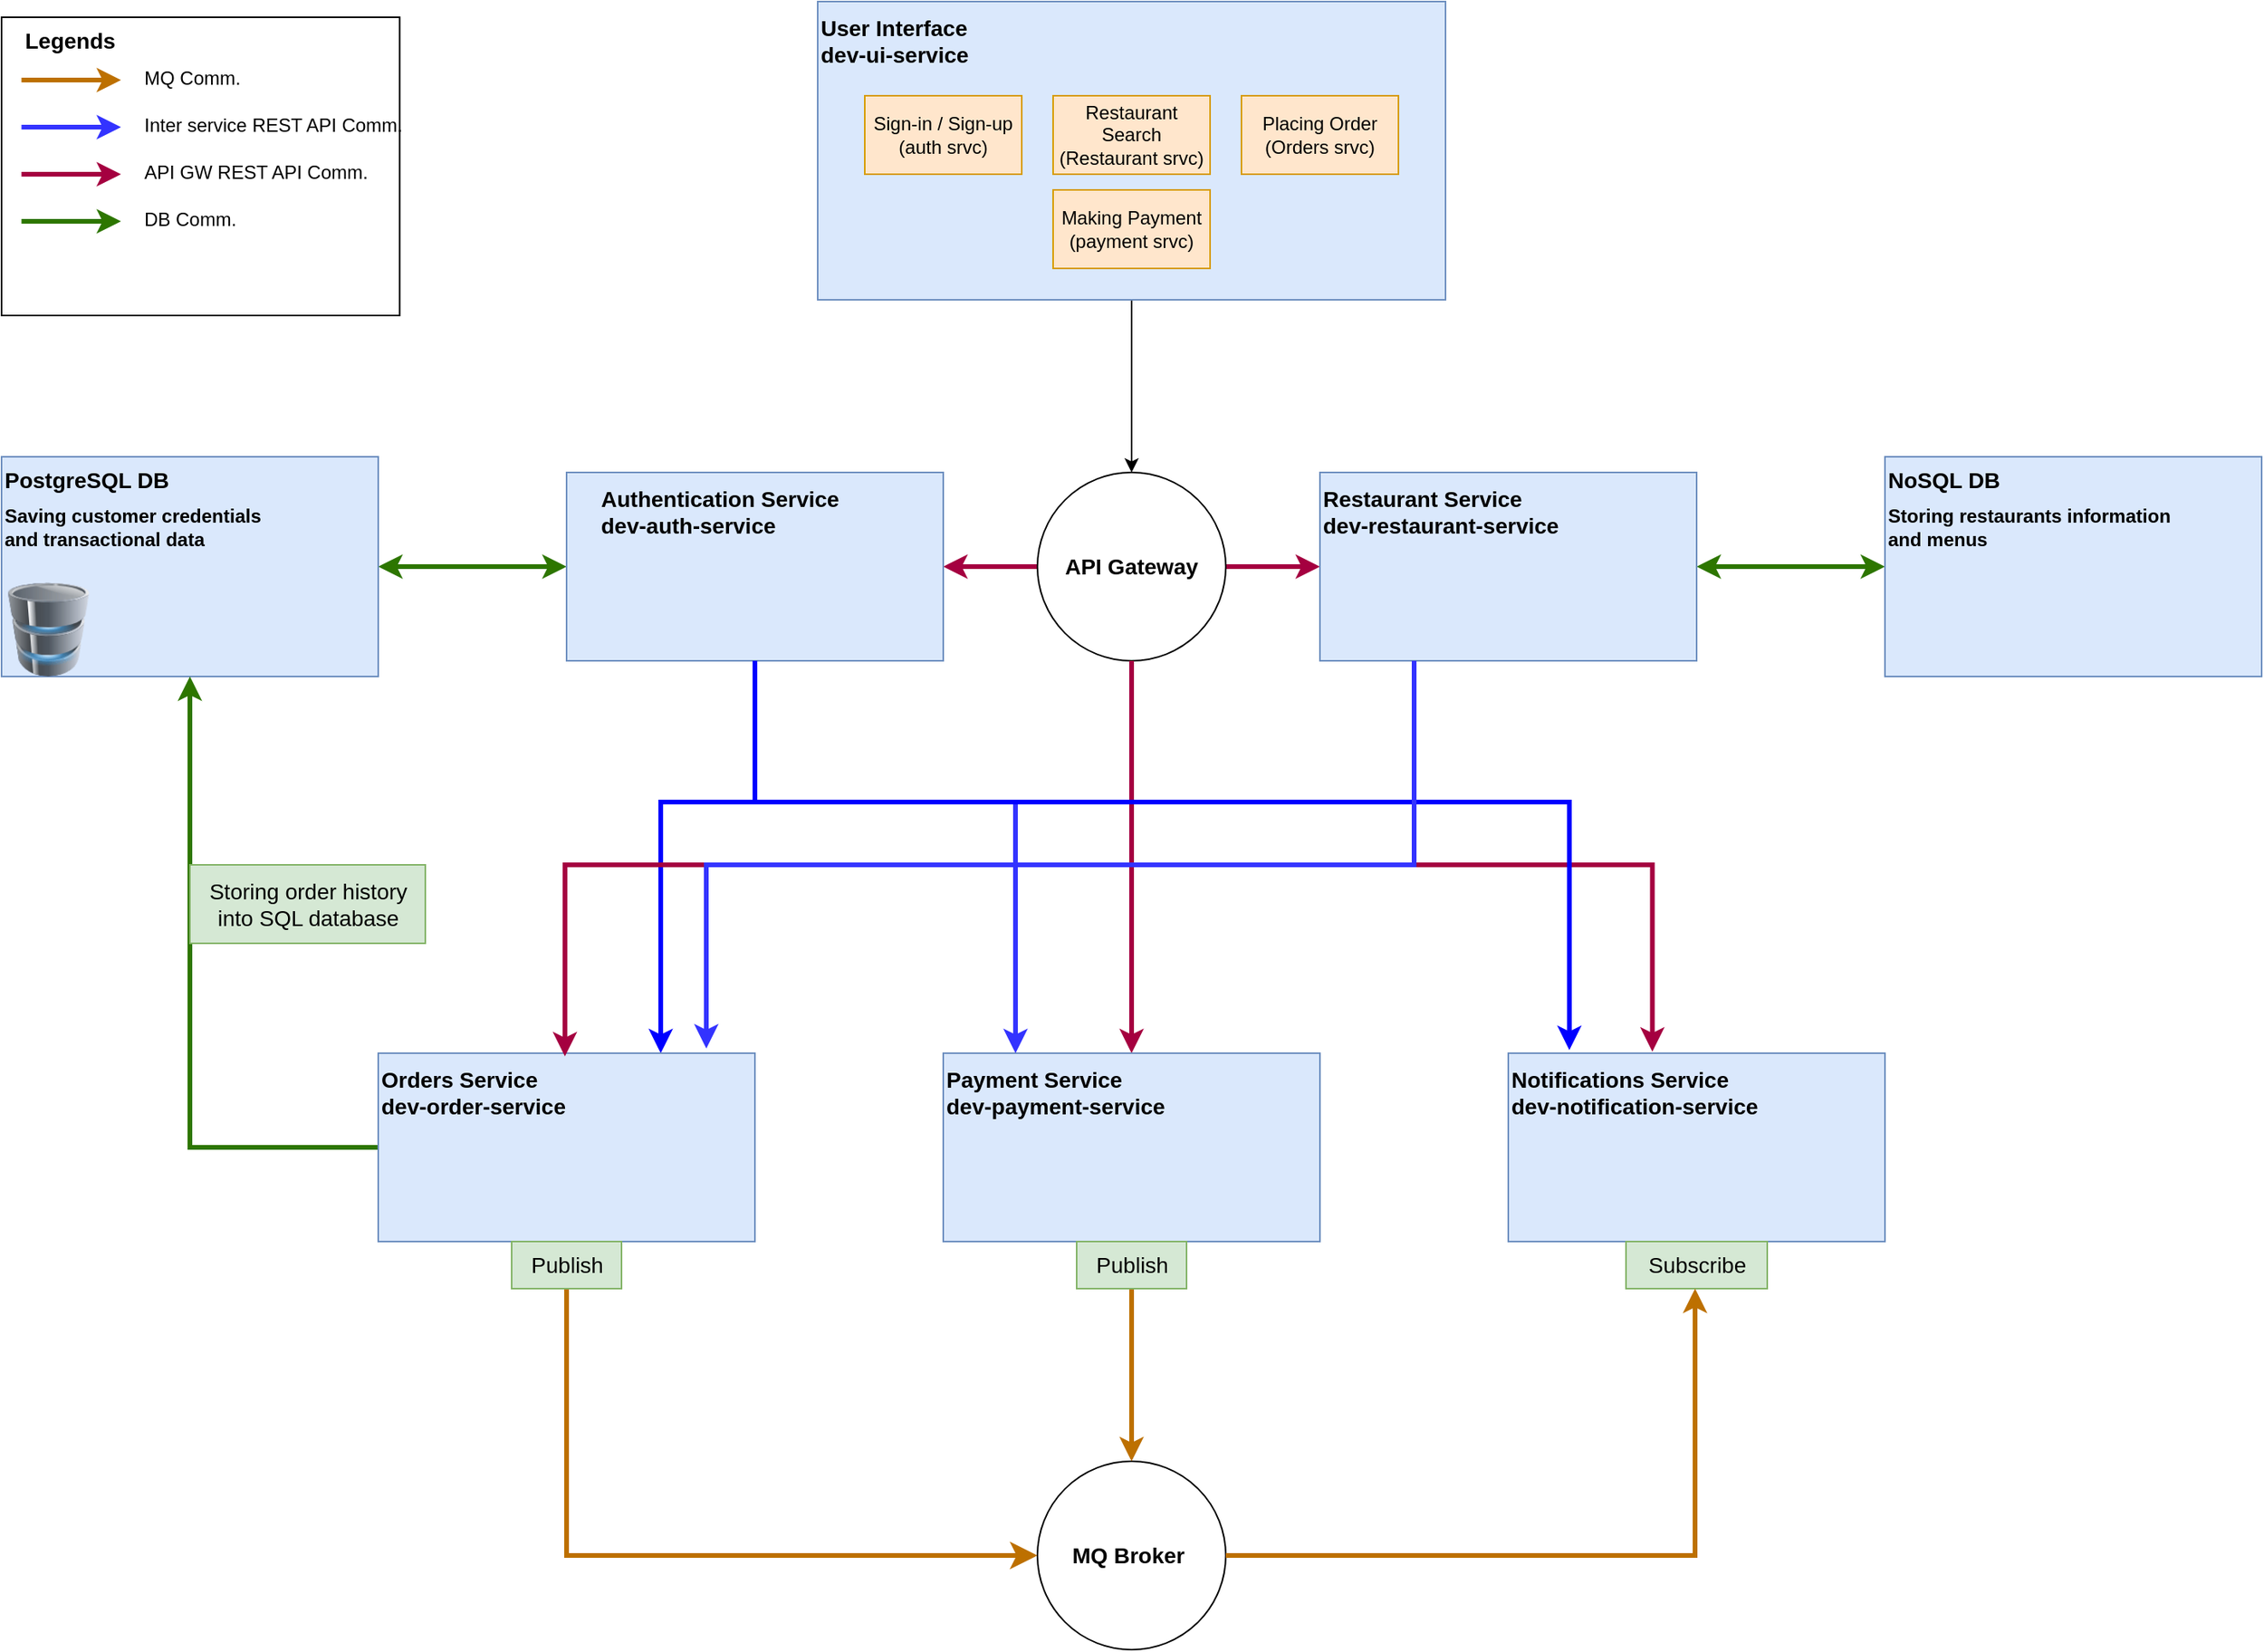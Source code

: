 <mxfile version="25.0.3">
  <diagram name="Page-1" id="xe9Eyi5xWzuj56qyQbED">
    <mxGraphModel dx="2570" dy="1049" grid="1" gridSize="10" guides="1" tooltips="1" connect="1" arrows="1" fold="1" page="1" pageScale="1" pageWidth="850" pageHeight="1100" math="0" shadow="0">
      <root>
        <mxCell id="0" />
        <mxCell id="1" parent="0" />
        <mxCell id="luljxV-kUhQ4hvASBTv3-33" style="edgeStyle=orthogonalEdgeStyle;rounded=0;orthogonalLoop=1;jettySize=auto;html=1;entryX=0.5;entryY=0;entryDx=0;entryDy=0;" edge="1" parent="1" source="luljxV-kUhQ4hvASBTv3-30" target="luljxV-kUhQ4hvASBTv3-32">
          <mxGeometry relative="1" as="geometry" />
        </mxCell>
        <mxCell id="luljxV-kUhQ4hvASBTv3-30" value="" style="rounded=0;whiteSpace=wrap;html=1;fillColor=#dae8fc;strokeColor=#6c8ebf;" vertex="1" parent="1">
          <mxGeometry x="280" y="370" width="400" height="190" as="geometry" />
        </mxCell>
        <mxCell id="luljxV-kUhQ4hvASBTv3-31" value="User Interface&lt;div&gt;dev-ui-service&lt;/div&gt;" style="text;html=1;align=left;verticalAlign=middle;resizable=0;points=[];autosize=1;strokeColor=none;fillColor=none;fontSize=14;fontStyle=1" vertex="1" parent="1">
          <mxGeometry x="280" y="370" width="110" height="50" as="geometry" />
        </mxCell>
        <mxCell id="luljxV-kUhQ4hvASBTv3-40" style="edgeStyle=orthogonalEdgeStyle;rounded=0;orthogonalLoop=1;jettySize=auto;html=1;entryX=1;entryY=0.5;entryDx=0;entryDy=0;fillColor=#d80073;strokeColor=#A50040;strokeWidth=3;" edge="1" parent="1" source="luljxV-kUhQ4hvASBTv3-32" target="luljxV-kUhQ4hvASBTv3-38">
          <mxGeometry relative="1" as="geometry" />
        </mxCell>
        <mxCell id="luljxV-kUhQ4hvASBTv3-52" style="edgeStyle=orthogonalEdgeStyle;rounded=0;orthogonalLoop=1;jettySize=auto;html=1;entryX=0;entryY=0.5;entryDx=0;entryDy=0;strokeWidth=3;fillColor=#d80073;strokeColor=#A50040;" edge="1" parent="1" source="luljxV-kUhQ4hvASBTv3-32" target="luljxV-kUhQ4hvASBTv3-46">
          <mxGeometry relative="1" as="geometry" />
        </mxCell>
        <mxCell id="luljxV-kUhQ4hvASBTv3-61" style="edgeStyle=orthogonalEdgeStyle;rounded=0;orthogonalLoop=1;jettySize=auto;html=1;entryX=0.5;entryY=0;entryDx=0;entryDy=0;fillColor=#d80073;strokeColor=#A50040;strokeWidth=3;" edge="1" parent="1" source="luljxV-kUhQ4hvASBTv3-32" target="luljxV-kUhQ4hvASBTv3-59">
          <mxGeometry relative="1" as="geometry" />
        </mxCell>
        <mxCell id="luljxV-kUhQ4hvASBTv3-32" value="API Gateway" style="ellipse;whiteSpace=wrap;html=1;aspect=fixed;fontSize=14;fontStyle=1" vertex="1" parent="1">
          <mxGeometry x="420" y="670" width="120" height="120" as="geometry" />
        </mxCell>
        <mxCell id="luljxV-kUhQ4hvASBTv3-34" value="Sign-in / Sign-up&lt;div&gt;(auth srvc)&lt;/div&gt;" style="whiteSpace=wrap;html=1;fillColor=#ffe6cc;strokeColor=#d79b00;" vertex="1" parent="1">
          <mxGeometry x="310" y="430" width="100" height="50" as="geometry" />
        </mxCell>
        <mxCell id="luljxV-kUhQ4hvASBTv3-35" value="Restaurant Search (Restaurant srvc)" style="whiteSpace=wrap;html=1;fillColor=#ffe6cc;strokeColor=#d79b00;" vertex="1" parent="1">
          <mxGeometry x="430" y="430" width="100" height="50" as="geometry" />
        </mxCell>
        <mxCell id="luljxV-kUhQ4hvASBTv3-36" value="Placing Order&lt;div&gt;(Orders srvc)&lt;/div&gt;" style="whiteSpace=wrap;html=1;fillColor=#ffe6cc;strokeColor=#d79b00;" vertex="1" parent="1">
          <mxGeometry x="550" y="430" width="100" height="50" as="geometry" />
        </mxCell>
        <mxCell id="luljxV-kUhQ4hvASBTv3-37" value="Making Payment&lt;div&gt;(payment srvc)&lt;/div&gt;" style="whiteSpace=wrap;html=1;fillColor=#ffe6cc;strokeColor=#d79b00;" vertex="1" parent="1">
          <mxGeometry x="430" y="490" width="100" height="50" as="geometry" />
        </mxCell>
        <mxCell id="luljxV-kUhQ4hvASBTv3-45" style="edgeStyle=orthogonalEdgeStyle;rounded=0;orthogonalLoop=1;jettySize=auto;html=1;startArrow=classic;startFill=1;entryX=1;entryY=0.5;entryDx=0;entryDy=0;fillColor=#60a917;strokeColor=#2D7600;strokeWidth=3;" edge="1" parent="1" source="luljxV-kUhQ4hvASBTv3-38" target="luljxV-kUhQ4hvASBTv3-42">
          <mxGeometry relative="1" as="geometry">
            <mxPoint x="30" y="730" as="targetPoint" />
          </mxGeometry>
        </mxCell>
        <mxCell id="luljxV-kUhQ4hvASBTv3-73" style="edgeStyle=orthogonalEdgeStyle;rounded=0;orthogonalLoop=1;jettySize=auto;html=1;entryX=0.75;entryY=0;entryDx=0;entryDy=0;strokeColor=#0000FF;strokeWidth=3;" edge="1" parent="1" source="luljxV-kUhQ4hvASBTv3-38" target="luljxV-kUhQ4hvASBTv3-54">
          <mxGeometry relative="1" as="geometry">
            <Array as="points">
              <mxPoint x="240" y="880" />
              <mxPoint x="180" y="880" />
            </Array>
          </mxGeometry>
        </mxCell>
        <mxCell id="luljxV-kUhQ4hvASBTv3-38" value="" style="rounded=0;whiteSpace=wrap;html=1;fillColor=#dae8fc;strokeColor=#6c8ebf;" vertex="1" parent="1">
          <mxGeometry x="120" y="670" width="240" height="120" as="geometry" />
        </mxCell>
        <mxCell id="luljxV-kUhQ4hvASBTv3-39" value="Authentication Service&lt;div&gt;dev-auth-service&lt;/div&gt;" style="text;html=1;align=left;verticalAlign=middle;resizable=0;points=[];autosize=1;strokeColor=none;fillColor=none;fontSize=14;fontStyle=1" vertex="1" parent="1">
          <mxGeometry x="140" y="670" width="160" height="50" as="geometry" />
        </mxCell>
        <mxCell id="luljxV-kUhQ4hvASBTv3-43" value="" style="group" vertex="1" connectable="0" parent="1">
          <mxGeometry x="-240" y="660" width="240" height="140" as="geometry" />
        </mxCell>
        <mxCell id="luljxV-kUhQ4hvASBTv3-42" value="" style="rounded=0;whiteSpace=wrap;html=1;fillColor=#dae8fc;strokeColor=#6c8ebf;" vertex="1" parent="luljxV-kUhQ4hvASBTv3-43">
          <mxGeometry width="240" height="140" as="geometry" />
        </mxCell>
        <mxCell id="luljxV-kUhQ4hvASBTv3-41" value="" style="image;html=1;image=img/lib/clip_art/computers/Database_128x128.png" vertex="1" parent="luljxV-kUhQ4hvASBTv3-43">
          <mxGeometry y="80" width="60" height="60" as="geometry" />
        </mxCell>
        <mxCell id="luljxV-kUhQ4hvASBTv3-44" value="PostgreSQL DB" style="text;html=1;align=left;verticalAlign=middle;resizable=0;points=[];autosize=1;strokeColor=none;fillColor=none;fontSize=14;fontStyle=1" vertex="1" parent="luljxV-kUhQ4hvASBTv3-43">
          <mxGeometry width="120" height="30" as="geometry" />
        </mxCell>
        <mxCell id="luljxV-kUhQ4hvASBTv3-48" value="Saving customer credentials&lt;div&gt;and transactional data&lt;/div&gt;" style="text;html=1;align=left;verticalAlign=middle;resizable=0;points=[];autosize=1;strokeColor=none;fillColor=none;fontStyle=1" vertex="1" parent="luljxV-kUhQ4hvASBTv3-43">
          <mxGeometry y="25" width="170" height="40" as="geometry" />
        </mxCell>
        <mxCell id="luljxV-kUhQ4hvASBTv3-53" style="edgeStyle=orthogonalEdgeStyle;rounded=0;orthogonalLoop=1;jettySize=auto;html=1;entryX=0;entryY=0.5;entryDx=0;entryDy=0;startArrow=classic;startFill=1;fillColor=#60a917;strokeColor=#2D7600;strokeWidth=3;" edge="1" parent="1" source="luljxV-kUhQ4hvASBTv3-46" target="luljxV-kUhQ4hvASBTv3-49">
          <mxGeometry relative="1" as="geometry" />
        </mxCell>
        <mxCell id="luljxV-kUhQ4hvASBTv3-46" value="" style="rounded=0;whiteSpace=wrap;html=1;fillColor=#dae8fc;strokeColor=#6c8ebf;" vertex="1" parent="1">
          <mxGeometry x="600" y="670" width="240" height="120" as="geometry" />
        </mxCell>
        <mxCell id="luljxV-kUhQ4hvASBTv3-47" value="Restaurant Service&lt;div&gt;dev-restaurant-service&lt;/div&gt;" style="text;html=1;align=left;verticalAlign=middle;resizable=0;points=[];autosize=1;strokeColor=none;fillColor=none;fontSize=14;fontStyle=1" vertex="1" parent="1">
          <mxGeometry x="600" y="670" width="160" height="50" as="geometry" />
        </mxCell>
        <mxCell id="luljxV-kUhQ4hvASBTv3-49" value="" style="rounded=0;whiteSpace=wrap;html=1;fillColor=#dae8fc;strokeColor=#6c8ebf;" vertex="1" parent="1">
          <mxGeometry x="960" y="660" width="240" height="140" as="geometry" />
        </mxCell>
        <mxCell id="luljxV-kUhQ4hvASBTv3-50" value="NoSQL DB" style="text;html=1;align=left;verticalAlign=middle;resizable=0;points=[];autosize=1;strokeColor=none;fillColor=none;fontSize=14;fontStyle=1" vertex="1" parent="1">
          <mxGeometry x="960" y="660" width="90" height="30" as="geometry" />
        </mxCell>
        <mxCell id="luljxV-kUhQ4hvASBTv3-51" value="Storing restaurants information&lt;div&gt;and menus&lt;/div&gt;" style="text;html=1;align=left;verticalAlign=middle;resizable=0;points=[];autosize=1;strokeColor=none;fillColor=none;fontStyle=1" vertex="1" parent="1">
          <mxGeometry x="960" y="685" width="190" height="40" as="geometry" />
        </mxCell>
        <mxCell id="luljxV-kUhQ4hvASBTv3-57" style="edgeStyle=orthogonalEdgeStyle;rounded=0;orthogonalLoop=1;jettySize=auto;html=1;entryX=0.5;entryY=1;entryDx=0;entryDy=0;fillColor=#60a917;strokeColor=#2D7600;strokeWidth=3;" edge="1" parent="1" source="luljxV-kUhQ4hvASBTv3-54" target="luljxV-kUhQ4hvASBTv3-42">
          <mxGeometry relative="1" as="geometry">
            <Array as="points">
              <mxPoint x="-120" y="1100" />
            </Array>
          </mxGeometry>
        </mxCell>
        <mxCell id="luljxV-kUhQ4hvASBTv3-54" value="" style="rounded=0;whiteSpace=wrap;html=1;fillColor=#dae8fc;strokeColor=#6c8ebf;" vertex="1" parent="1">
          <mxGeometry y="1040" width="240" height="120" as="geometry" />
        </mxCell>
        <mxCell id="luljxV-kUhQ4hvASBTv3-55" value="Orders Service&lt;div&gt;dev-order-service&lt;/div&gt;" style="text;html=1;align=left;verticalAlign=middle;resizable=0;points=[];autosize=1;strokeColor=none;fillColor=none;fontSize=14;fontStyle=1" vertex="1" parent="1">
          <mxGeometry y="1040" width="130" height="50" as="geometry" />
        </mxCell>
        <mxCell id="luljxV-kUhQ4hvASBTv3-56" style="edgeStyle=orthogonalEdgeStyle;rounded=0;orthogonalLoop=1;jettySize=auto;html=1;entryX=0.915;entryY=0.04;entryDx=0;entryDy=0;entryPerimeter=0;fillColor=#d80073;strokeColor=#A50040;strokeWidth=3;" edge="1" parent="1" source="luljxV-kUhQ4hvASBTv3-32" target="luljxV-kUhQ4hvASBTv3-55">
          <mxGeometry relative="1" as="geometry">
            <Array as="points">
              <mxPoint x="480" y="920" />
              <mxPoint x="119" y="920" />
            </Array>
          </mxGeometry>
        </mxCell>
        <mxCell id="luljxV-kUhQ4hvASBTv3-58" value="&lt;font style=&quot;font-size: 14px;&quot;&gt;Storing order history&lt;/font&gt;&lt;div&gt;&lt;font style=&quot;font-size: 14px;&quot;&gt;into SQL database&lt;/font&gt;&lt;/div&gt;" style="text;html=1;align=center;verticalAlign=middle;resizable=0;points=[];autosize=1;strokeColor=#82b366;fillColor=#d5e8d4;" vertex="1" parent="1">
          <mxGeometry x="-120" y="920" width="150" height="50" as="geometry" />
        </mxCell>
        <mxCell id="luljxV-kUhQ4hvASBTv3-59" value="" style="rounded=0;whiteSpace=wrap;html=1;fillColor=#dae8fc;strokeColor=#6c8ebf;" vertex="1" parent="1">
          <mxGeometry x="360" y="1040" width="240" height="120" as="geometry" />
        </mxCell>
        <mxCell id="luljxV-kUhQ4hvASBTv3-60" value="Payment Service&lt;div&gt;dev-payment-service&lt;/div&gt;" style="text;html=1;align=left;verticalAlign=middle;resizable=0;points=[];autosize=1;strokeColor=none;fillColor=none;fontSize=14;fontStyle=1" vertex="1" parent="1">
          <mxGeometry x="360" y="1040" width="150" height="50" as="geometry" />
        </mxCell>
        <mxCell id="luljxV-kUhQ4hvASBTv3-62" value="" style="rounded=0;whiteSpace=wrap;html=1;fillColor=#dae8fc;strokeColor=#6c8ebf;" vertex="1" parent="1">
          <mxGeometry x="720" y="1040" width="240" height="120" as="geometry" />
        </mxCell>
        <mxCell id="luljxV-kUhQ4hvASBTv3-63" value="Notifications Service&lt;div&gt;dev-notification-service&lt;/div&gt;" style="text;html=1;align=left;verticalAlign=middle;resizable=0;points=[];autosize=1;strokeColor=none;fillColor=none;fontSize=14;fontStyle=1" vertex="1" parent="1">
          <mxGeometry x="720" y="1040" width="170" height="50" as="geometry" />
        </mxCell>
        <mxCell id="luljxV-kUhQ4hvASBTv3-64" style="edgeStyle=orthogonalEdgeStyle;rounded=0;orthogonalLoop=1;jettySize=auto;html=1;entryX=0.54;entryY=-0.02;entryDx=0;entryDy=0;entryPerimeter=0;fillColor=#d80073;strokeColor=#A50040;strokeWidth=3;" edge="1" parent="1" source="luljxV-kUhQ4hvASBTv3-32" target="luljxV-kUhQ4hvASBTv3-63">
          <mxGeometry relative="1" as="geometry">
            <Array as="points">
              <mxPoint x="480" y="920" />
              <mxPoint x="812" y="920" />
            </Array>
          </mxGeometry>
        </mxCell>
        <mxCell id="luljxV-kUhQ4hvASBTv3-65" value="MQ Broker&amp;nbsp;" style="ellipse;whiteSpace=wrap;html=1;aspect=fixed;fontSize=14;fontStyle=1" vertex="1" parent="1">
          <mxGeometry x="420" y="1300" width="120" height="120" as="geometry" />
        </mxCell>
        <mxCell id="luljxV-kUhQ4hvASBTv3-67" value="&lt;span style=&quot;font-size: 14px;&quot;&gt;Subscribe&lt;/span&gt;" style="text;html=1;align=center;verticalAlign=middle;resizable=0;points=[];autosize=1;strokeColor=#82b366;fillColor=#d5e8d4;" vertex="1" parent="1">
          <mxGeometry x="795" y="1160" width="90" height="30" as="geometry" />
        </mxCell>
        <mxCell id="luljxV-kUhQ4hvASBTv3-69" style="edgeStyle=orthogonalEdgeStyle;rounded=0;orthogonalLoop=1;jettySize=auto;html=1;strokeWidth=3;fillColor=#f0a30a;strokeColor=#BD7000;" edge="1" parent="1" source="luljxV-kUhQ4hvASBTv3-68" target="luljxV-kUhQ4hvASBTv3-65">
          <mxGeometry relative="1" as="geometry" />
        </mxCell>
        <mxCell id="luljxV-kUhQ4hvASBTv3-68" value="&lt;span style=&quot;font-size: 14px;&quot;&gt;Publish&lt;/span&gt;" style="text;html=1;align=center;verticalAlign=middle;resizable=0;points=[];autosize=1;strokeColor=#82b366;fillColor=#d5e8d4;" vertex="1" parent="1">
          <mxGeometry x="445" y="1160" width="70" height="30" as="geometry" />
        </mxCell>
        <mxCell id="luljxV-kUhQ4hvASBTv3-71" style="edgeStyle=orthogonalEdgeStyle;rounded=0;orthogonalLoop=1;jettySize=auto;html=1;entryX=0;entryY=0.5;entryDx=0;entryDy=0;endSize=8;fillColor=#f0a30a;strokeColor=#BD7000;strokeWidth=3;" edge="1" parent="1" source="luljxV-kUhQ4hvASBTv3-70" target="luljxV-kUhQ4hvASBTv3-65">
          <mxGeometry relative="1" as="geometry">
            <Array as="points">
              <mxPoint x="120" y="1360" />
            </Array>
          </mxGeometry>
        </mxCell>
        <mxCell id="luljxV-kUhQ4hvASBTv3-70" value="&lt;span style=&quot;font-size: 14px;&quot;&gt;Publish&lt;/span&gt;" style="text;html=1;align=center;verticalAlign=middle;resizable=0;points=[];autosize=1;strokeColor=#82b366;fillColor=#d5e8d4;" vertex="1" parent="1">
          <mxGeometry x="85" y="1160" width="70" height="30" as="geometry" />
        </mxCell>
        <mxCell id="luljxV-kUhQ4hvASBTv3-72" style="edgeStyle=orthogonalEdgeStyle;rounded=0;orthogonalLoop=1;jettySize=auto;html=1;entryX=0.489;entryY=1;entryDx=0;entryDy=0;entryPerimeter=0;fillColor=#f0a30a;strokeColor=#BD7000;strokeWidth=3;" edge="1" parent="1" source="luljxV-kUhQ4hvASBTv3-65" target="luljxV-kUhQ4hvASBTv3-67">
          <mxGeometry relative="1" as="geometry" />
        </mxCell>
        <mxCell id="luljxV-kUhQ4hvASBTv3-74" style="edgeStyle=orthogonalEdgeStyle;rounded=0;orthogonalLoop=1;jettySize=auto;html=1;exitX=0.5;exitY=1;exitDx=0;exitDy=0;entryX=0.307;entryY=0;entryDx=0;entryDy=0;entryPerimeter=0;fillColor=#0050ef;strokeColor=#3333FF;strokeWidth=3;" edge="1" parent="1" source="luljxV-kUhQ4hvASBTv3-38" target="luljxV-kUhQ4hvASBTv3-60">
          <mxGeometry relative="1" as="geometry">
            <Array as="points">
              <mxPoint x="240" y="880" />
              <mxPoint x="406" y="880" />
              <mxPoint x="410" y="910" />
            </Array>
          </mxGeometry>
        </mxCell>
        <mxCell id="luljxV-kUhQ4hvASBTv3-75" style="edgeStyle=orthogonalEdgeStyle;rounded=0;orthogonalLoop=1;jettySize=auto;html=1;exitX=0.5;exitY=1;exitDx=0;exitDy=0;entryX=0.229;entryY=-0.04;entryDx=0;entryDy=0;entryPerimeter=0;strokeColor=#0000FF;strokeWidth=3;" edge="1" parent="1" source="luljxV-kUhQ4hvASBTv3-38" target="luljxV-kUhQ4hvASBTv3-63">
          <mxGeometry relative="1" as="geometry">
            <Array as="points">
              <mxPoint x="240" y="880" />
              <mxPoint x="759" y="880" />
            </Array>
          </mxGeometry>
        </mxCell>
        <mxCell id="luljxV-kUhQ4hvASBTv3-76" style="edgeStyle=orthogonalEdgeStyle;rounded=0;orthogonalLoop=1;jettySize=auto;html=1;exitX=0.25;exitY=1;exitDx=0;exitDy=0;entryX=0.871;entryY=-0.025;entryDx=0;entryDy=0;entryPerimeter=0;fillColor=#0050ef;strokeColor=#3333FF;strokeWidth=3;" edge="1" parent="1" source="luljxV-kUhQ4hvASBTv3-46" target="luljxV-kUhQ4hvASBTv3-54">
          <mxGeometry relative="1" as="geometry">
            <Array as="points">
              <mxPoint x="660" y="920" />
              <mxPoint x="209" y="920" />
            </Array>
          </mxGeometry>
        </mxCell>
        <mxCell id="luljxV-kUhQ4hvASBTv3-79" value="" style="group" vertex="1" connectable="0" parent="1">
          <mxGeometry x="-240" y="380" width="278.784" height="190" as="geometry" />
        </mxCell>
        <mxCell id="luljxV-kUhQ4hvASBTv3-88" value="" style="group" vertex="1" connectable="0" parent="luljxV-kUhQ4hvASBTv3-79">
          <mxGeometry width="258.784" height="190" as="geometry" />
        </mxCell>
        <mxCell id="luljxV-kUhQ4hvASBTv3-77" value="" style="rounded=0;whiteSpace=wrap;html=1;" vertex="1" parent="luljxV-kUhQ4hvASBTv3-88">
          <mxGeometry width="253.659" height="190" as="geometry" />
        </mxCell>
        <mxCell id="luljxV-kUhQ4hvASBTv3-78" value="Legends" style="text;html=1;align=left;verticalAlign=middle;resizable=0;points=[];autosize=1;strokeColor=none;fillColor=none;fontStyle=1;fontSize=14;" vertex="1" parent="luljxV-kUhQ4hvASBTv3-88">
          <mxGeometry x="12.683" width="80" height="30" as="geometry" />
        </mxCell>
        <mxCell id="luljxV-kUhQ4hvASBTv3-80" style="edgeStyle=orthogonalEdgeStyle;rounded=0;orthogonalLoop=1;jettySize=auto;html=1;strokeWidth=3;fillColor=#f0a30a;strokeColor=#BD7000;jumpStyle=none;" edge="1" parent="luljxV-kUhQ4hvASBTv3-88">
          <mxGeometry relative="1" as="geometry">
            <mxPoint x="12.683" y="39.999" as="sourcePoint" />
            <mxPoint x="76.098" y="39.999" as="targetPoint" />
            <Array as="points">
              <mxPoint x="12.683" y="39.999" />
              <mxPoint x="12.683" y="39.999" />
            </Array>
          </mxGeometry>
        </mxCell>
        <mxCell id="luljxV-kUhQ4hvASBTv3-81" style="edgeStyle=orthogonalEdgeStyle;rounded=0;orthogonalLoop=1;jettySize=auto;html=1;strokeWidth=3;fillColor=#0050ef;strokeColor=#3333FF;jumpStyle=none;" edge="1" parent="luljxV-kUhQ4hvASBTv3-88">
          <mxGeometry relative="1" as="geometry">
            <mxPoint x="12.683" y="69.996" as="sourcePoint" />
            <mxPoint x="76.098" y="69.996" as="targetPoint" />
            <Array as="points">
              <mxPoint x="12.683" y="69.996" />
              <mxPoint x="12.683" y="69.996" />
            </Array>
          </mxGeometry>
        </mxCell>
        <mxCell id="luljxV-kUhQ4hvASBTv3-82" style="edgeStyle=orthogonalEdgeStyle;rounded=0;orthogonalLoop=1;jettySize=auto;html=1;strokeWidth=3;fillColor=#d80073;strokeColor=#A50040;jumpStyle=none;" edge="1" parent="luljxV-kUhQ4hvASBTv3-88">
          <mxGeometry relative="1" as="geometry">
            <mxPoint x="12.683" y="100.003" as="sourcePoint" />
            <mxPoint x="76.098" y="100.003" as="targetPoint" />
            <Array as="points">
              <mxPoint x="12.683" y="100.003" />
              <mxPoint x="12.683" y="100.003" />
            </Array>
          </mxGeometry>
        </mxCell>
        <mxCell id="luljxV-kUhQ4hvASBTv3-83" style="edgeStyle=orthogonalEdgeStyle;rounded=0;orthogonalLoop=1;jettySize=auto;html=1;strokeWidth=3;fillColor=#60a917;strokeColor=#2D7600;jumpStyle=none;" edge="1" parent="luljxV-kUhQ4hvASBTv3-88">
          <mxGeometry relative="1" as="geometry">
            <mxPoint x="12.683" y="130" as="sourcePoint" />
            <mxPoint x="76.098" y="130" as="targetPoint" />
            <Array as="points">
              <mxPoint x="12.683" y="130" />
              <mxPoint x="12.683" y="130" />
            </Array>
          </mxGeometry>
        </mxCell>
        <mxCell id="luljxV-kUhQ4hvASBTv3-84" value="MQ Comm." style="text;html=1;align=left;verticalAlign=middle;resizable=0;points=[];autosize=1;strokeColor=none;fillColor=none;" vertex="1" parent="luljxV-kUhQ4hvASBTv3-88">
          <mxGeometry x="88.78" y="24" width="80" height="30" as="geometry" />
        </mxCell>
        <mxCell id="luljxV-kUhQ4hvASBTv3-86" value="API GW REST API Comm." style="text;html=1;align=left;verticalAlign=middle;resizable=0;points=[];autosize=1;strokeColor=none;fillColor=none;" vertex="1" parent="luljxV-kUhQ4hvASBTv3-88">
          <mxGeometry x="88.784" y="84" width="170" height="30" as="geometry" />
        </mxCell>
        <mxCell id="luljxV-kUhQ4hvASBTv3-87" value="DB Comm." style="text;html=1;align=left;verticalAlign=middle;resizable=0;points=[];autosize=1;strokeColor=none;fillColor=none;" vertex="1" parent="luljxV-kUhQ4hvASBTv3-88">
          <mxGeometry x="88.784" y="114" width="80" height="30" as="geometry" />
        </mxCell>
        <mxCell id="luljxV-kUhQ4hvASBTv3-85" value="Inter service REST API Comm." style="text;html=1;align=left;verticalAlign=middle;resizable=0;points=[];autosize=1;strokeColor=none;fillColor=none;" vertex="1" parent="luljxV-kUhQ4hvASBTv3-79">
          <mxGeometry x="88.784" y="54" width="190" height="30" as="geometry" />
        </mxCell>
      </root>
    </mxGraphModel>
  </diagram>
</mxfile>
